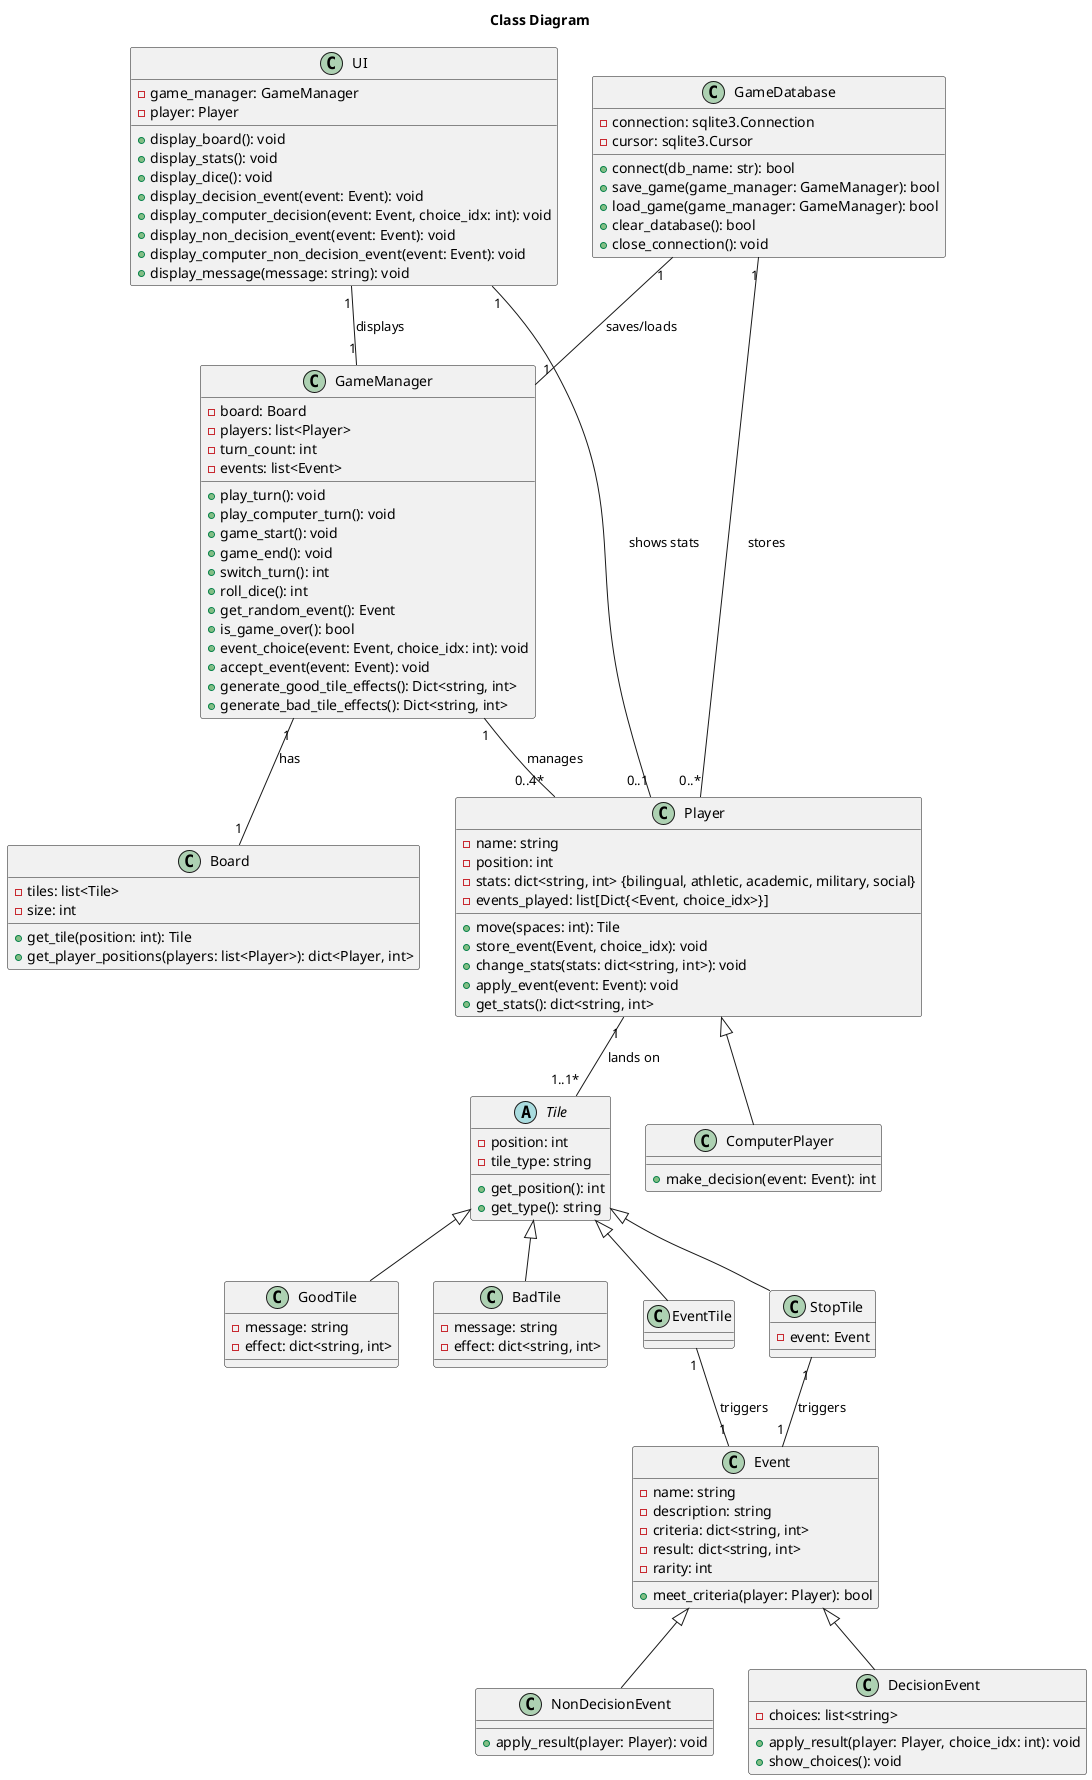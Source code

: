 @startuml class_diagram
title "Class Diagram"
' skinparam shadowing false
' skinparam classAttributeIconSize 0

class GameDatabase {
    
    - connection: sqlite3.Connection
    - cursor: sqlite3.Cursor

    + connect(db_name: str): bool
    + save_game(game_manager: GameManager): bool
    + load_game(game_manager: GameManager): bool
    + clear_database(): bool
    + close_connection(): void

}

class Board {

    - tiles: list<Tile>
    - size: int

    + get_tile(position: int): Tile
    + get_player_positions(players: list<Player>): dict<Player, int>
}

abstract class Tile {

    - position: int
    - tile_type: string

    + get_position(): int
    + get_type(): string
}

class GoodTile {
    - message: string
    - effect: dict<string, int>

}

class BadTile {
    - message: string
    - effect: dict<string, int>

}

class EventTile {

}

class StopTile {
    - event: Event

}

class Player {

    - name: string
    - position: int
    - stats: dict<string, int> {bilingual, athletic, academic, military, social}
    - events_played: list[Dict{<Event, choice_idx>}]

    + move(spaces: int): Tile
    + store_event(Event, choice_idx): void
    + change_stats(stats: dict<string, int>): void
    + apply_event(event: Event): void
    + get_stats(): dict<string, int>

}

class ComputerPlayer {

    + make_decision(event: Event): int
}

class Event {

    - name: string
    - description: string
    - criteria: dict<string, int>
    - result: dict<string, int>
    - rarity: int

    + meet_criteria(player: Player): bool
}

class NonDecisionEvent {

    + apply_result(player: Player): void
}

class DecisionEvent {
    - choices: list<string>

    + apply_result(player: Player, choice_idx: int): void
    + show_choices(): void
}


class GameManager {

    - board: Board
    - players: list<Player>
    - turn_count: int
    - events: list<Event>

    + play_turn(): void
    + play_computer_turn(): void
    + game_start(): void
    + game_end(): void
    + switch_turn(): int
    + roll_dice(): int
    + get_random_event(): Event
    + is_game_over(): bool
    + event_choice(event: Event, choice_idx: int): void
    + accept_event(event: Event): void
    + generate_good_tile_effects(): Dict<string, int>
    + generate_bad_tile_effects(): Dict<string, int>
}

class UI {

    - game_manager: GameManager
    - player: Player

    + display_board(): void
    + display_stats(): void
    + display_dice(): void
    + display_decision_event(event: Event): void
    + display_computer_decision(event: Event, choice_idx: int): void
    + display_non_decision_event(event: Event): void
    + display_computer_non_decision_event(event: Event): void
    + display_message(message: string): void
}


' Relationships

Player "1" -- "1..1*" Tile : "lands on"
GameDatabase "1" -- "0..*" Player : "stores"
GameDatabase "1" -- "1" GameManager : "saves/loads"
GameManager "1" -- "0..4*" Player : "manages"
GameManager "1" -- "1" Board : "has"
UI "1" -- "1" GameManager : "displays"
UI "1" -- "0..1" Player : "shows stats"
EventTile "1" -- "1" Event : "triggers"
StopTile "1" -- "1" Event : "triggers"
Tile <|-- GoodTile
Tile <|-- BadTile
Tile <|-- EventTile
Tile <|-- StopTile
Event <|-- NonDecisionEvent
Event <|-- DecisionEvent
Player <|-- ComputerPlayer


@enduml